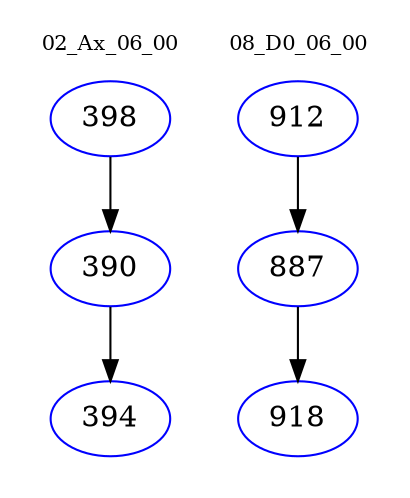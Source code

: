 digraph{
subgraph cluster_0 {
color = white
label = "02_Ax_06_00";
fontsize=10;
T0_398 [label="398", color="blue"]
T0_398 -> T0_390 [color="black"]
T0_390 [label="390", color="blue"]
T0_390 -> T0_394 [color="black"]
T0_394 [label="394", color="blue"]
}
subgraph cluster_1 {
color = white
label = "08_D0_06_00";
fontsize=10;
T1_912 [label="912", color="blue"]
T1_912 -> T1_887 [color="black"]
T1_887 [label="887", color="blue"]
T1_887 -> T1_918 [color="black"]
T1_918 [label="918", color="blue"]
}
}

